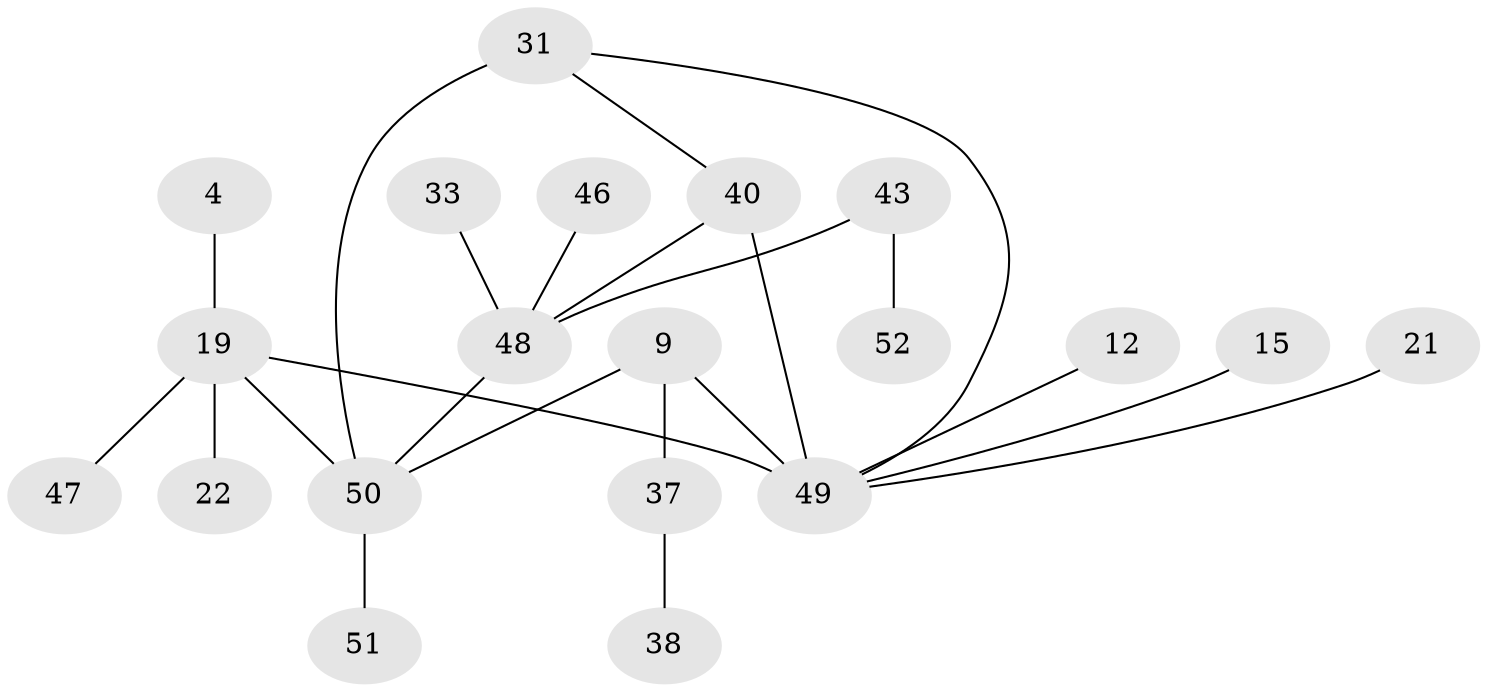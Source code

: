// original degree distribution, {6: 0.038461538461538464, 5: 0.038461538461538464, 1: 0.28846153846153844, 4: 0.11538461538461539, 2: 0.3076923076923077, 3: 0.21153846153846154}
// Generated by graph-tools (version 1.1) at 2025/44/03/04/25 21:44:19]
// undirected, 20 vertices, 23 edges
graph export_dot {
graph [start="1"]
  node [color=gray90,style=filled];
  4;
  9;
  12;
  15 [super="+10"];
  19 [super="+14"];
  21;
  22;
  31 [super="+30"];
  33;
  37 [super="+25"];
  38;
  40 [super="+18"];
  43;
  46;
  47;
  48 [super="+29+44+41+45"];
  49 [super="+35+42"];
  50 [super="+16+39+32"];
  51;
  52;
  4 -- 19;
  9 -- 37 [weight=2];
  9 -- 50;
  9 -- 49;
  12 -- 49;
  15 -- 49;
  19 -- 47;
  19 -- 49 [weight=3];
  19 -- 22;
  19 -- 50 [weight=2];
  21 -- 49;
  31 -- 40;
  31 -- 50 [weight=2];
  31 -- 49;
  33 -- 48;
  37 -- 38;
  40 -- 48 [weight=3];
  40 -- 49;
  43 -- 52;
  43 -- 48;
  46 -- 48;
  48 -- 50 [weight=2];
  50 -- 51;
}
